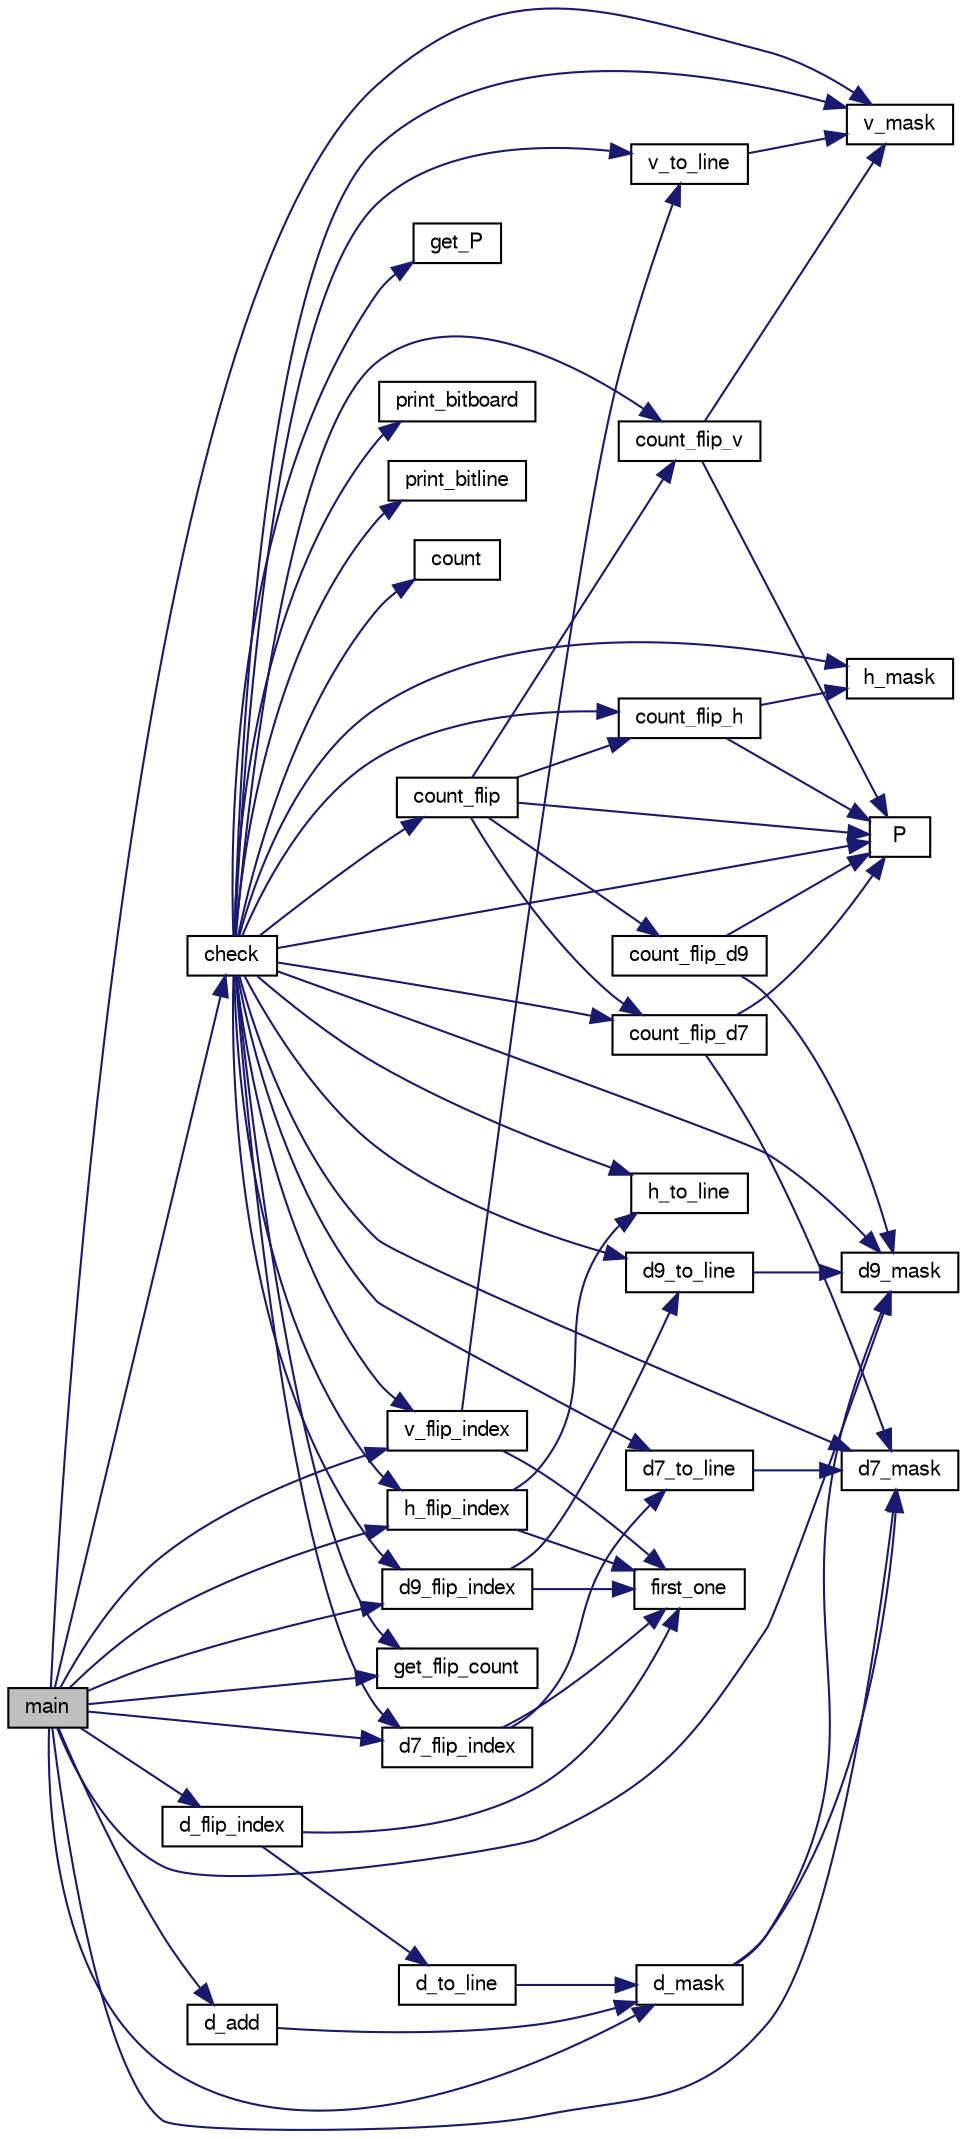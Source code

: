 digraph "main"
{
 // LATEX_PDF_SIZE
  bgcolor="transparent";
  edge [fontname="FreeSans",fontsize="10",labelfontname="FreeSans",labelfontsize="10"];
  node [fontname="FreeSans",fontsize="10",shape=record];
  rankdir="LR";
  Node1 [label="main",height=0.2,width=0.4,color="black", fillcolor="grey75", style="filled", fontcolor="black",tooltip=" "];
  Node1 -> Node2 [color="midnightblue",fontsize="10",style="solid",fontname="FreeSans"];
  Node2 [label="check",height=0.2,width=0.4,color="black",URL="$generate__count__flip_8c.html#a73705f004f4fb7d2692d5eaea1c6d3ab",tooltip=" "];
  Node2 -> Node3 [color="midnightblue",fontsize="10",style="solid",fontname="FreeSans"];
  Node3 [label="count",height=0.2,width=0.4,color="black",URL="$generate__count__flip_8c.html#a2e888ec2a28fc4a7fe19c526e1e35b50",tooltip=" "];
  Node2 -> Node4 [color="midnightblue",fontsize="10",style="solid",fontname="FreeSans"];
  Node4 [label="count_flip",height=0.2,width=0.4,color="black",URL="$generate__count__flip_8c.html#a9e5bbc97df41cba26d2715d4af4e1255",tooltip=" "];
  Node4 -> Node5 [color="midnightblue",fontsize="10",style="solid",fontname="FreeSans"];
  Node5 [label="count_flip_d7",height=0.2,width=0.4,color="black",URL="$generate__count__flip_8c.html#a0cc8101ca0bf6d973c235f4cdea697f7",tooltip=" "];
  Node5 -> Node6 [color="midnightblue",fontsize="10",style="solid",fontname="FreeSans"];
  Node6 [label="d7_mask",height=0.2,width=0.4,color="black",URL="$generate__count__flip_8c.html#a9244d9841d5bb6e3745d90b00a81f229",tooltip=" "];
  Node5 -> Node7 [color="midnightblue",fontsize="10",style="solid",fontname="FreeSans"];
  Node7 [label="P",height=0.2,width=0.4,color="black",URL="$generate__flip_8c.html#a11481f01e169aee1117c83a352c22222",tooltip=" "];
  Node4 -> Node8 [color="midnightblue",fontsize="10",style="solid",fontname="FreeSans"];
  Node8 [label="count_flip_d9",height=0.2,width=0.4,color="black",URL="$generate__count__flip_8c.html#a81faf291dabe78998efffca13283ade1",tooltip=" "];
  Node8 -> Node9 [color="midnightblue",fontsize="10",style="solid",fontname="FreeSans"];
  Node9 [label="d9_mask",height=0.2,width=0.4,color="black",URL="$generate__count__flip_8c.html#afe65cbb1d214be7e72a2b1821838fc24",tooltip=" "];
  Node8 -> Node7 [color="midnightblue",fontsize="10",style="solid",fontname="FreeSans"];
  Node4 -> Node10 [color="midnightblue",fontsize="10",style="solid",fontname="FreeSans"];
  Node10 [label="count_flip_h",height=0.2,width=0.4,color="black",URL="$generate__count__flip_8c.html#a5564f2178414eef5ddae954a22e5137f",tooltip=" "];
  Node10 -> Node11 [color="midnightblue",fontsize="10",style="solid",fontname="FreeSans"];
  Node11 [label="h_mask",height=0.2,width=0.4,color="black",URL="$generate__count__flip_8c.html#a1541100bc20207d7f64c88b24997376d",tooltip=" "];
  Node10 -> Node7 [color="midnightblue",fontsize="10",style="solid",fontname="FreeSans"];
  Node4 -> Node12 [color="midnightblue",fontsize="10",style="solid",fontname="FreeSans"];
  Node12 [label="count_flip_v",height=0.2,width=0.4,color="black",URL="$generate__count__flip_8c.html#a2bb10fa1b5a660d93f5af23d71a5ab31",tooltip=" "];
  Node12 -> Node7 [color="midnightblue",fontsize="10",style="solid",fontname="FreeSans"];
  Node12 -> Node13 [color="midnightblue",fontsize="10",style="solid",fontname="FreeSans"];
  Node13 [label="v_mask",height=0.2,width=0.4,color="black",URL="$generate__count__flip_8c.html#af651e225a4f0f665802ab36bd4e6c33b",tooltip=" "];
  Node4 -> Node7 [color="midnightblue",fontsize="10",style="solid",fontname="FreeSans"];
  Node2 -> Node5 [color="midnightblue",fontsize="10",style="solid",fontname="FreeSans"];
  Node2 -> Node10 [color="midnightblue",fontsize="10",style="solid",fontname="FreeSans"];
  Node2 -> Node12 [color="midnightblue",fontsize="10",style="solid",fontname="FreeSans"];
  Node2 -> Node14 [color="midnightblue",fontsize="10",style="solid",fontname="FreeSans"];
  Node14 [label="d7_flip_index",height=0.2,width=0.4,color="black",URL="$generate__count__flip_8c.html#ae4852002d542fc8d34aa0914eae7908d",tooltip=" "];
  Node14 -> Node15 [color="midnightblue",fontsize="10",style="solid",fontname="FreeSans"];
  Node15 [label="d7_to_line",height=0.2,width=0.4,color="black",URL="$generate__count__flip_8c.html#aa4ec3640a1fe35fba9ce6f192729893c",tooltip=" "];
  Node15 -> Node6 [color="midnightblue",fontsize="10",style="solid",fontname="FreeSans"];
  Node14 -> Node16 [color="midnightblue",fontsize="10",style="solid",fontname="FreeSans"];
  Node16 [label="first_one",height=0.2,width=0.4,color="black",URL="$generate__count__flip_8c.html#a04572fb0ed3f98f9472e3e5041571c73",tooltip=" "];
  Node2 -> Node6 [color="midnightblue",fontsize="10",style="solid",fontname="FreeSans"];
  Node2 -> Node15 [color="midnightblue",fontsize="10",style="solid",fontname="FreeSans"];
  Node2 -> Node17 [color="midnightblue",fontsize="10",style="solid",fontname="FreeSans"];
  Node17 [label="d9_flip_index",height=0.2,width=0.4,color="black",URL="$generate__count__flip_8c.html#a47e3872550557020f6b343d75ae66e4b",tooltip=" "];
  Node17 -> Node18 [color="midnightblue",fontsize="10",style="solid",fontname="FreeSans"];
  Node18 [label="d9_to_line",height=0.2,width=0.4,color="black",URL="$generate__count__flip_8c.html#a1894dbb99b12f341fb0254f2cee36405",tooltip=" "];
  Node18 -> Node9 [color="midnightblue",fontsize="10",style="solid",fontname="FreeSans"];
  Node17 -> Node16 [color="midnightblue",fontsize="10",style="solid",fontname="FreeSans"];
  Node2 -> Node9 [color="midnightblue",fontsize="10",style="solid",fontname="FreeSans"];
  Node2 -> Node18 [color="midnightblue",fontsize="10",style="solid",fontname="FreeSans"];
  Node2 -> Node19 [color="midnightblue",fontsize="10",style="solid",fontname="FreeSans"];
  Node19 [label="get_flip_count",height=0.2,width=0.4,color="black",URL="$generate__count__flip_8c.html#a80722a6f1350e68407f64a1cbf3292b4",tooltip=" "];
  Node2 -> Node20 [color="midnightblue",fontsize="10",style="solid",fontname="FreeSans"];
  Node20 [label="get_P",height=0.2,width=0.4,color="black",URL="$generate__count__flip_8c.html#aef9eb0db3b742ced00445434165094cc",tooltip=" "];
  Node2 -> Node21 [color="midnightblue",fontsize="10",style="solid",fontname="FreeSans"];
  Node21 [label="h_flip_index",height=0.2,width=0.4,color="black",URL="$generate__count__flip_8c.html#a01a4466432df7daf96d7b03fe7a585c0",tooltip=" "];
  Node21 -> Node16 [color="midnightblue",fontsize="10",style="solid",fontname="FreeSans"];
  Node21 -> Node22 [color="midnightblue",fontsize="10",style="solid",fontname="FreeSans"];
  Node22 [label="h_to_line",height=0.2,width=0.4,color="black",URL="$generate__count__flip_8c.html#af3bb3c8afb2ad5ef361c44eb06745e02",tooltip=" "];
  Node2 -> Node11 [color="midnightblue",fontsize="10",style="solid",fontname="FreeSans"];
  Node2 -> Node22 [color="midnightblue",fontsize="10",style="solid",fontname="FreeSans"];
  Node2 -> Node7 [color="midnightblue",fontsize="10",style="solid",fontname="FreeSans"];
  Node2 -> Node23 [color="midnightblue",fontsize="10",style="solid",fontname="FreeSans"];
  Node23 [label="print_bitboard",height=0.2,width=0.4,color="black",URL="$generate__count__flip_8c.html#a08aeb5f7ae44409af8436494f956e57c",tooltip=" "];
  Node2 -> Node24 [color="midnightblue",fontsize="10",style="solid",fontname="FreeSans"];
  Node24 [label="print_bitline",height=0.2,width=0.4,color="black",URL="$generate__count__flip_8c.html#a2a70297da64439d683d2c528da7a407d",tooltip=" "];
  Node2 -> Node25 [color="midnightblue",fontsize="10",style="solid",fontname="FreeSans"];
  Node25 [label="v_flip_index",height=0.2,width=0.4,color="black",URL="$generate__count__flip_8c.html#a0e0a60168eef68275550f7af0d24845b",tooltip=" "];
  Node25 -> Node16 [color="midnightblue",fontsize="10",style="solid",fontname="FreeSans"];
  Node25 -> Node26 [color="midnightblue",fontsize="10",style="solid",fontname="FreeSans"];
  Node26 [label="v_to_line",height=0.2,width=0.4,color="black",URL="$generate__count__flip_8c.html#ac68f6245b45273d961194ec2cf1aadd6",tooltip=" "];
  Node26 -> Node13 [color="midnightblue",fontsize="10",style="solid",fontname="FreeSans"];
  Node2 -> Node13 [color="midnightblue",fontsize="10",style="solid",fontname="FreeSans"];
  Node2 -> Node26 [color="midnightblue",fontsize="10",style="solid",fontname="FreeSans"];
  Node1 -> Node14 [color="midnightblue",fontsize="10",style="solid",fontname="FreeSans"];
  Node1 -> Node6 [color="midnightblue",fontsize="10",style="solid",fontname="FreeSans"];
  Node1 -> Node17 [color="midnightblue",fontsize="10",style="solid",fontname="FreeSans"];
  Node1 -> Node9 [color="midnightblue",fontsize="10",style="solid",fontname="FreeSans"];
  Node1 -> Node27 [color="midnightblue",fontsize="10",style="solid",fontname="FreeSans"];
  Node27 [label="d_add",height=0.2,width=0.4,color="black",URL="$generate__count__flip_8c.html#aee95f3d4755baba11d865f574f9e5a03",tooltip=" "];
  Node27 -> Node28 [color="midnightblue",fontsize="10",style="solid",fontname="FreeSans"];
  Node28 [label="d_mask",height=0.2,width=0.4,color="black",URL="$generate__count__flip_8c.html#a58b0e70cd89c8c59fb5a8be5bb71868d",tooltip=" "];
  Node28 -> Node6 [color="midnightblue",fontsize="10",style="solid",fontname="FreeSans"];
  Node28 -> Node9 [color="midnightblue",fontsize="10",style="solid",fontname="FreeSans"];
  Node1 -> Node29 [color="midnightblue",fontsize="10",style="solid",fontname="FreeSans"];
  Node29 [label="d_flip_index",height=0.2,width=0.4,color="black",URL="$generate__count__flip_8c.html#a6640785b1f3ef93ce0ba7ece1c625966",tooltip=" "];
  Node29 -> Node30 [color="midnightblue",fontsize="10",style="solid",fontname="FreeSans"];
  Node30 [label="d_to_line",height=0.2,width=0.4,color="black",URL="$generate__count__flip_8c.html#ac9698574a42f45ef7c764b5b3e047958",tooltip=" "];
  Node30 -> Node28 [color="midnightblue",fontsize="10",style="solid",fontname="FreeSans"];
  Node29 -> Node16 [color="midnightblue",fontsize="10",style="solid",fontname="FreeSans"];
  Node1 -> Node28 [color="midnightblue",fontsize="10",style="solid",fontname="FreeSans"];
  Node1 -> Node19 [color="midnightblue",fontsize="10",style="solid",fontname="FreeSans"];
  Node1 -> Node21 [color="midnightblue",fontsize="10",style="solid",fontname="FreeSans"];
  Node1 -> Node25 [color="midnightblue",fontsize="10",style="solid",fontname="FreeSans"];
  Node1 -> Node13 [color="midnightblue",fontsize="10",style="solid",fontname="FreeSans"];
}
